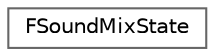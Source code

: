 digraph "Graphical Class Hierarchy"
{
 // INTERACTIVE_SVG=YES
 // LATEX_PDF_SIZE
  bgcolor="transparent";
  edge [fontname=Helvetica,fontsize=10,labelfontname=Helvetica,labelfontsize=10];
  node [fontname=Helvetica,fontsize=10,shape=box,height=0.2,width=0.4];
  rankdir="LR";
  Node0 [id="Node000000",label="FSoundMixState",height=0.2,width=0.4,color="grey40", fillcolor="white", style="filled",URL="$d1/d9d/structFSoundMixState.html",tooltip=" "];
}
